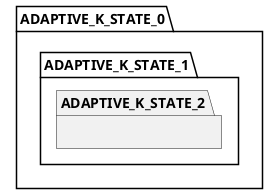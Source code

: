 /'派生，继承：<|--'/
/'组合：*-- ， 将会管理对象的生命周期'/
/'聚合：o--, 特指不管理对象的生命周期，但存在关联'/
/'
title <size:18>camx awb overview</size>\n     Lin Jin
collections ThreadUsers
<color:red><size:16>****</size></color>
<color:blue><size:15></size></color>
package <color:blue><size:15>**AWBDecisionAggregator** {
}
== <color:blue> CAWBMain::Configure </color>==
participant XXX

box "Factory"
participant camxcawbfactory as awb_factory
end box

<color:red>TODO: this need check further</color>

Useful color:
1. Red
    Red Crimson DeepPink LightPink Salmon HotPink
2. Blue
    MediumBlue Blue DodgerBlue DeepSkyBlue Cyan LightSkyBlue SlateBlue SkyBlue
3. Green
    Chartreuse Green GreenYellow LawnGreen Lime LightGreen SpingGreen
4. Yellow
    Yellow Gold LightGoldenRodYellow Orange LemonChiffon
5. Violet
    DarkMagenta BlueViolet DardViolet Magenta Fuchsia Purple

6. 
'/

@startuml
partition ADAPTIVE_K_STATE_0
partition ADAPTIVE_K_STATE_1
partition ADAPTIVE_K_STATE_2
@enduml
